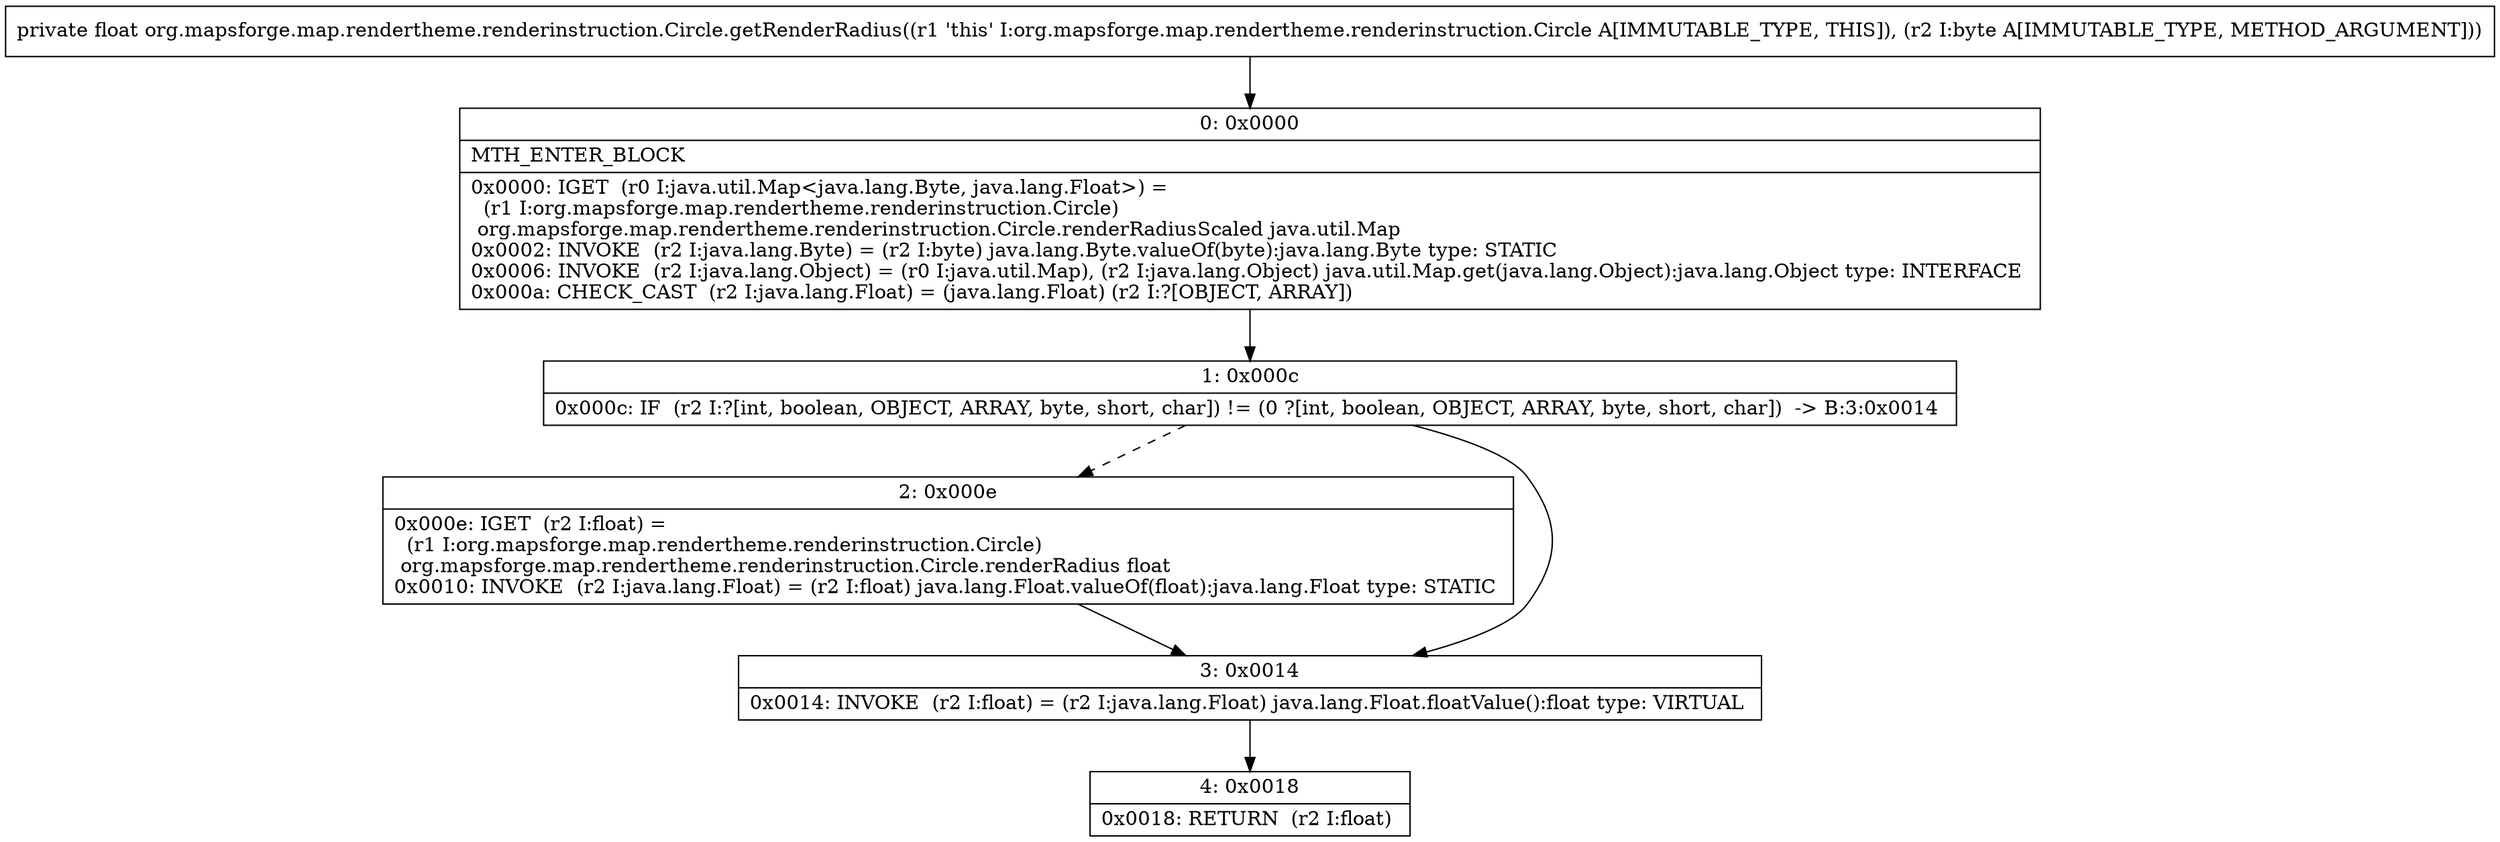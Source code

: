 digraph "CFG fororg.mapsforge.map.rendertheme.renderinstruction.Circle.getRenderRadius(B)F" {
Node_0 [shape=record,label="{0\:\ 0x0000|MTH_ENTER_BLOCK\l|0x0000: IGET  (r0 I:java.util.Map\<java.lang.Byte, java.lang.Float\>) = \l  (r1 I:org.mapsforge.map.rendertheme.renderinstruction.Circle)\l org.mapsforge.map.rendertheme.renderinstruction.Circle.renderRadiusScaled java.util.Map \l0x0002: INVOKE  (r2 I:java.lang.Byte) = (r2 I:byte) java.lang.Byte.valueOf(byte):java.lang.Byte type: STATIC \l0x0006: INVOKE  (r2 I:java.lang.Object) = (r0 I:java.util.Map), (r2 I:java.lang.Object) java.util.Map.get(java.lang.Object):java.lang.Object type: INTERFACE \l0x000a: CHECK_CAST  (r2 I:java.lang.Float) = (java.lang.Float) (r2 I:?[OBJECT, ARRAY]) \l}"];
Node_1 [shape=record,label="{1\:\ 0x000c|0x000c: IF  (r2 I:?[int, boolean, OBJECT, ARRAY, byte, short, char]) != (0 ?[int, boolean, OBJECT, ARRAY, byte, short, char])  \-\> B:3:0x0014 \l}"];
Node_2 [shape=record,label="{2\:\ 0x000e|0x000e: IGET  (r2 I:float) = \l  (r1 I:org.mapsforge.map.rendertheme.renderinstruction.Circle)\l org.mapsforge.map.rendertheme.renderinstruction.Circle.renderRadius float \l0x0010: INVOKE  (r2 I:java.lang.Float) = (r2 I:float) java.lang.Float.valueOf(float):java.lang.Float type: STATIC \l}"];
Node_3 [shape=record,label="{3\:\ 0x0014|0x0014: INVOKE  (r2 I:float) = (r2 I:java.lang.Float) java.lang.Float.floatValue():float type: VIRTUAL \l}"];
Node_4 [shape=record,label="{4\:\ 0x0018|0x0018: RETURN  (r2 I:float) \l}"];
MethodNode[shape=record,label="{private float org.mapsforge.map.rendertheme.renderinstruction.Circle.getRenderRadius((r1 'this' I:org.mapsforge.map.rendertheme.renderinstruction.Circle A[IMMUTABLE_TYPE, THIS]), (r2 I:byte A[IMMUTABLE_TYPE, METHOD_ARGUMENT])) }"];
MethodNode -> Node_0;
Node_0 -> Node_1;
Node_1 -> Node_2[style=dashed];
Node_1 -> Node_3;
Node_2 -> Node_3;
Node_3 -> Node_4;
}

